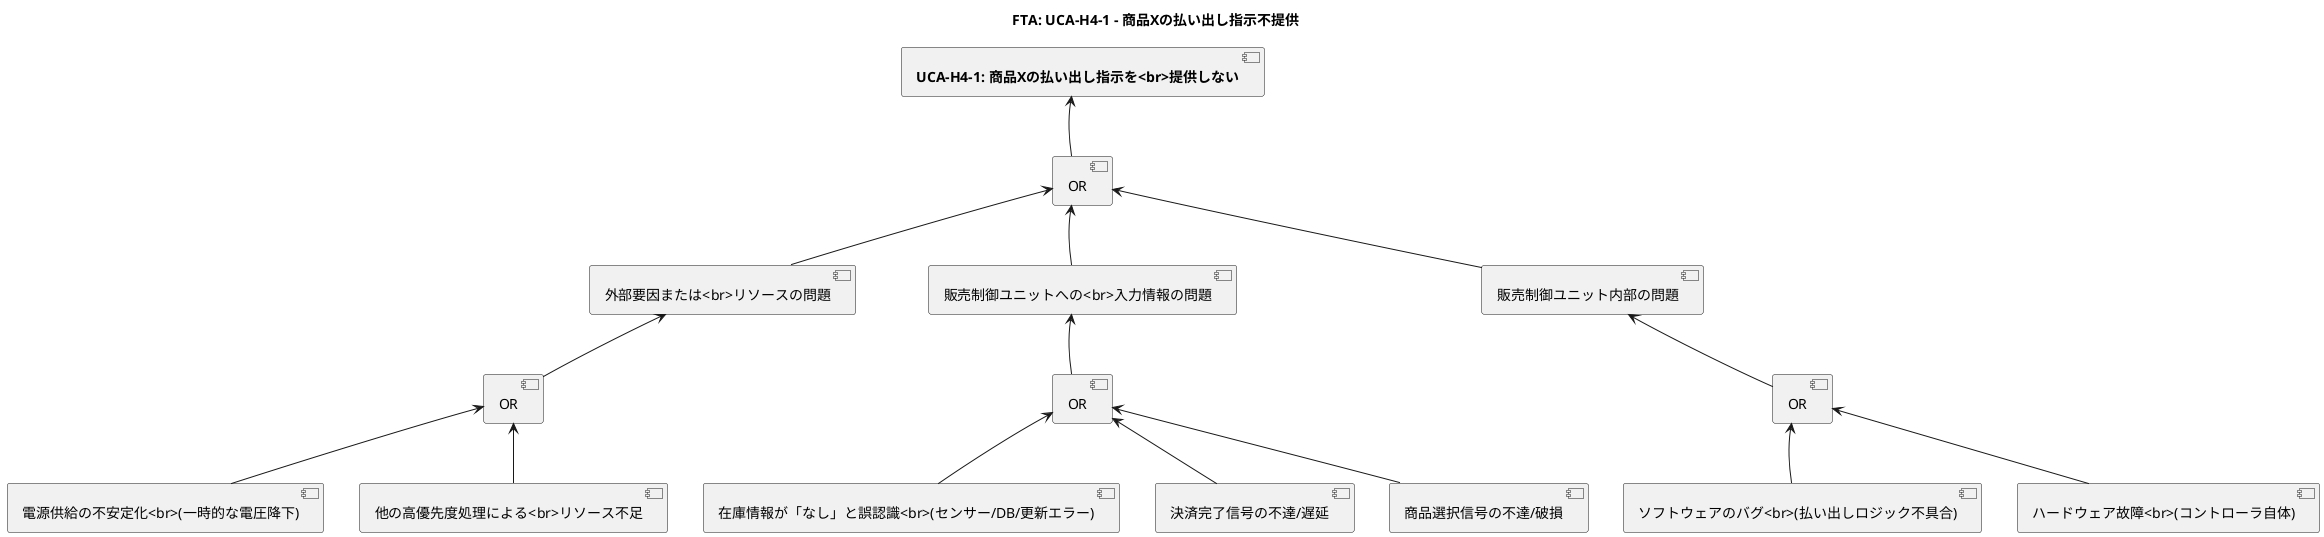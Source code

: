 @startuml
title FTA: UCA-H4-1 - 商品Xの払い出し指示不提供

' Top Event (The UCA itself)
[<b>UCA-H4-1: 商品Xの払い出し指示を<br>提供しない</b>] as TOP_UCA_H4_1

' Main OR Gate below the Top Event
[OR] as OR_Main_Cause

' Intermediate Causes / Categories (leading to the OR gate)
[販売制御ユニット内部の問題] as C1_ControllerIssue
[販売制御ユニットへの<br>入力情報の問題] as C2_InputDataIssue
[外部要因または<br>リソースの問題] as C3_ExternalResourceIssue

' Basic Events for C1_ControllerIssue
[OR] as OR_ControllerInternal
[ソフトウェアのバグ<br>(払い出しロジック不具合)] as E11_SoftwareBug
[ハードウェア故障<br>(コントローラ自体)] as E12_HardwareFailure

' Basic Events for C2_InputDataIssue
[OR] as OR_InputData
[在庫情報が「なし」と誤認識<br>(センサー/DB/更新エラー)] as E21_WrongStockInfo
[決済完了信号の不達/遅延] as E22_PaymentSignalError
[商品選択信号の不達/破損] as E23_SelectionSignalError

' Basic Events for C3_ExternalResourceIssue
[OR] as OR_ExternalResource
[電源供給の不安定化<br>(一時的な電圧降下)] as E31_PowerIssue
[他の高優先度処理による<br>リソース不足] as E32_ResourceConflict

' Structure
' Intermediate Causes -> Main OR Gate
C1_ControllerIssue -up-> OR_Main_Cause
C2_InputDataIssue -up-> OR_Main_Cause
C3_ExternalResourceIssue -up-> OR_Main_Cause

' Main OR Gate -> Top Event
OR_Main_Cause -up-> TOP_UCA_H4_1

' Basic Events -> OR Gates for Intermediate Causes
E11_SoftwareBug -up-> OR_ControllerInternal
E12_HardwareFailure -up-> OR_ControllerInternal
OR_ControllerInternal -up-> C1_ControllerIssue

E21_WrongStockInfo -up-> OR_InputData
E22_PaymentSignalError -up-> OR_InputData
E23_SelectionSignalError -up-> OR_InputData
OR_InputData -up-> C2_InputDataIssue

E31_PowerIssue -up-> OR_ExternalResource
E32_ResourceConflict -up-> OR_ExternalResource
OR_ExternalResource -up-> C3_ExternalResourceIssue


' Layout Hints (Optional)
TOP_UCA_H4_1 -[hidden]down- OR_Main_Cause
OR_Main_Cause -[hidden]down- C1_ControllerIssue
OR_Main_Cause -[hidden]down- C2_InputDataIssue
OR_Main_Cause -[hidden]down- C3_ExternalResourceIssue

C1_ControllerIssue -[hidden]down- OR_ControllerInternal
OR_ControllerInternal -[hidden]down- E11_SoftwareBug
E11_SoftwareBug -[hidden]right- E12_HardwareFailure

C2_InputDataIssue -[hidden]down- OR_InputData
OR_InputData -[hidden]down- E21_WrongStockInfo
E21_WrongStockInfo -[hidden]right- E22_PaymentSignalError
E22_PaymentSignalError -[hidden]right- E23_SelectionSignalError

C3_ExternalResourceIssue -[hidden]down- OR_ExternalResource
OR_ExternalResource -[hidden]down- E31_PowerIssue
E31_PowerIssue -[hidden]right- E32_ResourceConflict

@enduml